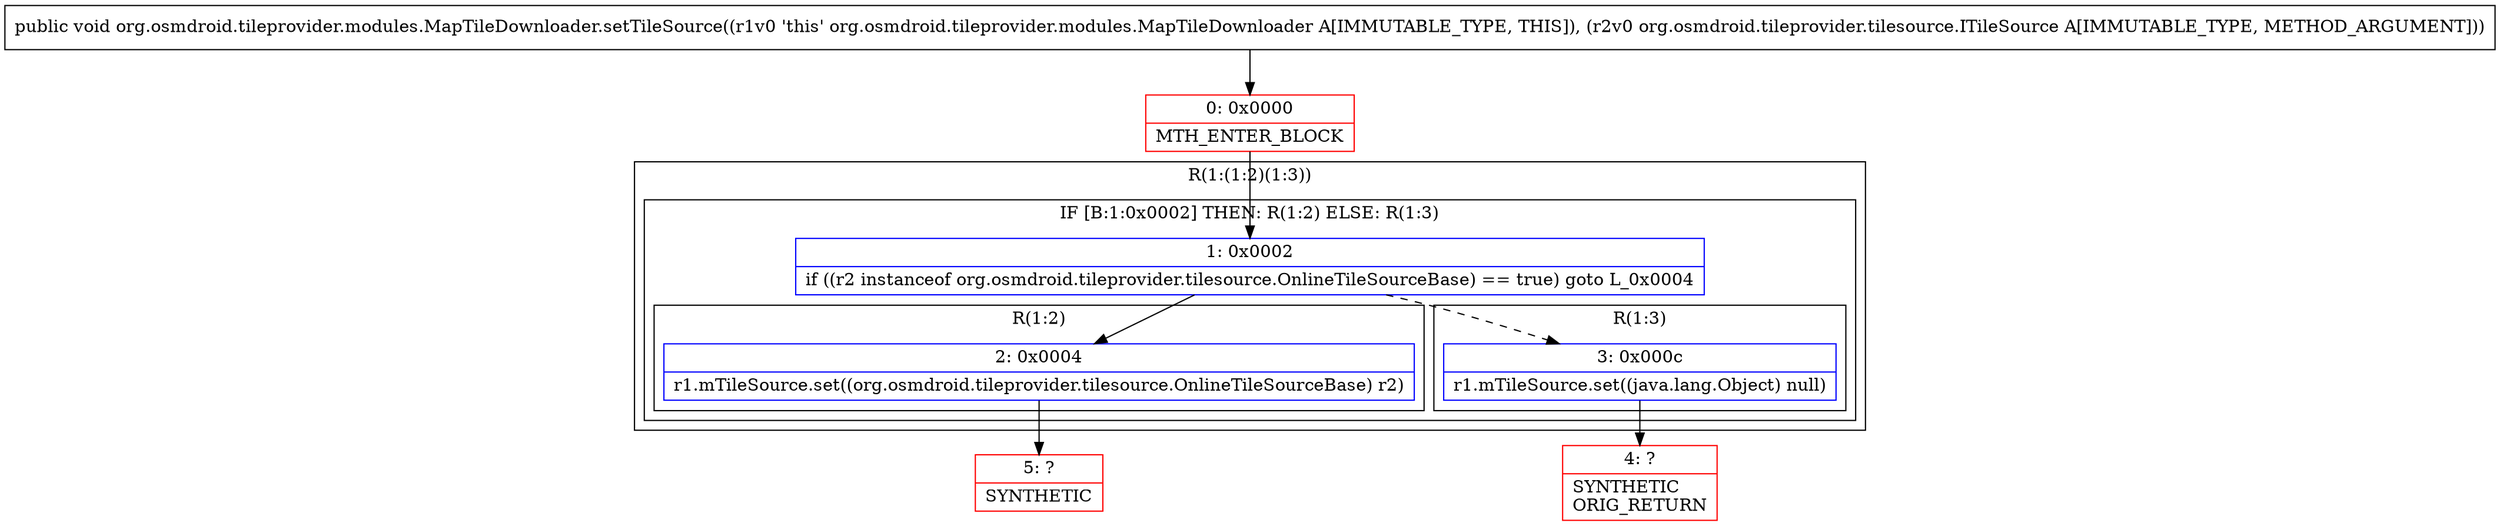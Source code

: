 digraph "CFG fororg.osmdroid.tileprovider.modules.MapTileDownloader.setTileSource(Lorg\/osmdroid\/tileprovider\/tilesource\/ITileSource;)V" {
subgraph cluster_Region_471481195 {
label = "R(1:(1:2)(1:3))";
node [shape=record,color=blue];
subgraph cluster_IfRegion_1191045741 {
label = "IF [B:1:0x0002] THEN: R(1:2) ELSE: R(1:3)";
node [shape=record,color=blue];
Node_1 [shape=record,label="{1\:\ 0x0002|if ((r2 instanceof org.osmdroid.tileprovider.tilesource.OnlineTileSourceBase) == true) goto L_0x0004\l}"];
subgraph cluster_Region_1729258528 {
label = "R(1:2)";
node [shape=record,color=blue];
Node_2 [shape=record,label="{2\:\ 0x0004|r1.mTileSource.set((org.osmdroid.tileprovider.tilesource.OnlineTileSourceBase) r2)\l}"];
}
subgraph cluster_Region_1906191283 {
label = "R(1:3)";
node [shape=record,color=blue];
Node_3 [shape=record,label="{3\:\ 0x000c|r1.mTileSource.set((java.lang.Object) null)\l}"];
}
}
}
Node_0 [shape=record,color=red,label="{0\:\ 0x0000|MTH_ENTER_BLOCK\l}"];
Node_4 [shape=record,color=red,label="{4\:\ ?|SYNTHETIC\lORIG_RETURN\l}"];
Node_5 [shape=record,color=red,label="{5\:\ ?|SYNTHETIC\l}"];
MethodNode[shape=record,label="{public void org.osmdroid.tileprovider.modules.MapTileDownloader.setTileSource((r1v0 'this' org.osmdroid.tileprovider.modules.MapTileDownloader A[IMMUTABLE_TYPE, THIS]), (r2v0 org.osmdroid.tileprovider.tilesource.ITileSource A[IMMUTABLE_TYPE, METHOD_ARGUMENT])) }"];
MethodNode -> Node_0;
Node_1 -> Node_2;
Node_1 -> Node_3[style=dashed];
Node_2 -> Node_5;
Node_3 -> Node_4;
Node_0 -> Node_1;
}

